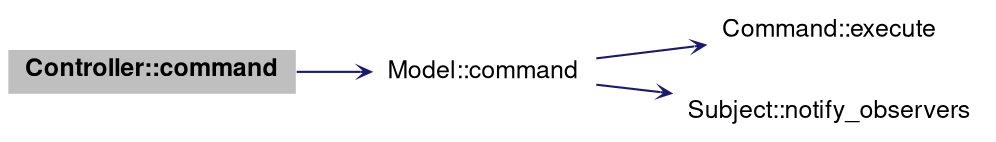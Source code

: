 digraph "Controller::command"
{
 // LATEX_PDF_SIZE
  bgcolor="transparent";
  edge [fontname="Helvetica,Arial,sans-serif",fontsize=15,labelfontsize=15 arrowhead=open arrowtail=open arrowsize=0.5];
  node [fontname="Helvetica,Arial,sans-serif",fontsize=15,fontsize=12 shape=plaintext];
  rankdir="LR";
  Node1 [label=<<b>Controller::command</b>>,height=0.2,width=0.4,color="black", fillcolor="grey75", style="filled", fontcolor="black",tooltip=" "];
  Node1 -> Node2 [color="midnightblue",style="solid"];
  Node2 [label="Model::command",height=0.2,width=0.4,color="black",URL="$structModel.html#a9000558a25601a58c19f903bfb660e64",tooltip=" "];
  Node2 -> Node3 [color="midnightblue",style="solid"];
  Node3 [label="Command::execute",height=0.2,width=0.4,color="black",URL="$structCommand.html#acbc1a7f30a3962728ce2e167a032ac87",tooltip=" "];
  Node2 -> Node4 [color="midnightblue",style="solid"];
  Node4 [label="Subject::notify_observers",height=0.2,width=0.4,color="black",URL="$structSubject.html#a156c54b0ef570d0439f2347643192dc3",tooltip=" "];
}
